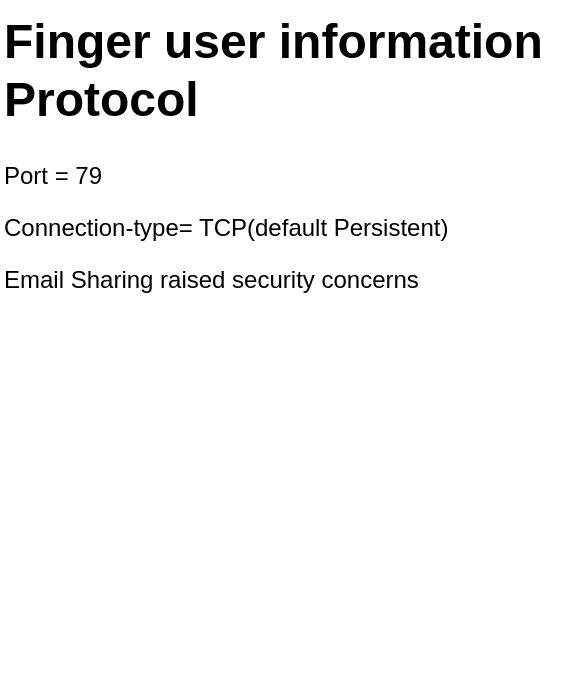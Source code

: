 <mxfile version="24.5.4" type="device">
  <diagram name="Page-1" id="km6m-WLVxbffgRk6pL5s">
    <mxGraphModel dx="954" dy="592" grid="1" gridSize="10" guides="1" tooltips="1" connect="1" arrows="1" fold="1" page="1" pageScale="1" pageWidth="827" pageHeight="1169" math="0" shadow="0">
      <root>
        <mxCell id="0" />
        <mxCell id="1" parent="0" />
        <mxCell id="_vWmWgTjFIKwOup-lMLS-2" value="&lt;h1 style=&quot;margin-top: 0px;&quot;&gt;Finger user information Protocol&lt;/h1&gt;&lt;p&gt;Port = 79&lt;/p&gt;&lt;p&gt;Connection-type= TCP(default Persistent)&lt;/p&gt;&lt;p&gt;Email Sharing raised security concerns&lt;/p&gt;" style="text;html=1;whiteSpace=wrap;overflow=hidden;rounded=0;" vertex="1" parent="1">
          <mxGeometry x="150" y="120" width="280" height="340" as="geometry" />
        </mxCell>
      </root>
    </mxGraphModel>
  </diagram>
</mxfile>
